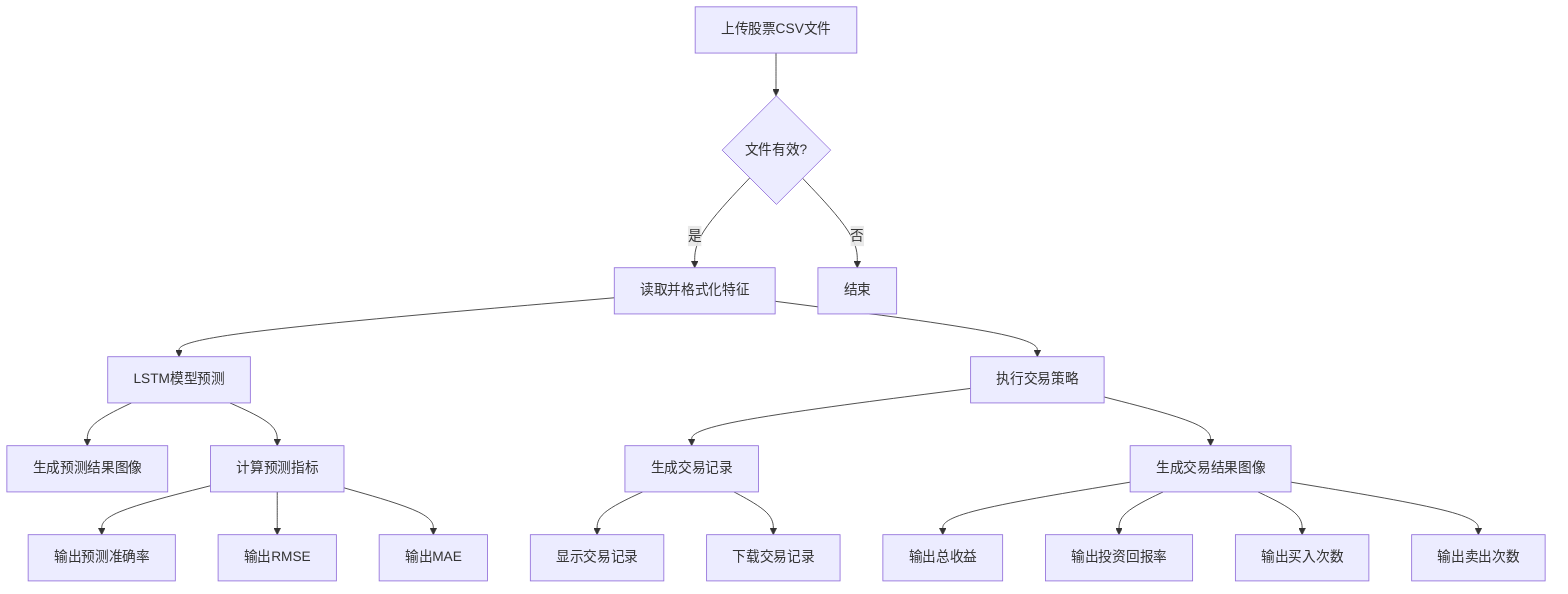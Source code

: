 graph TD;
    A[上传股票CSV文件] --> B{文件有效?};
    B -- 是 --> C[读取并格式化特征];
    B -- 否 --> Z[结束];
    C --> D[LSTM模型预测];
    D --> E[生成预测结果图像];
    D --> F[计算预测指标];
    F --> G[输出预测准确率];
    F --> H[输出RMSE];
    F --> I[输出MAE];
    C --> J[执行交易策略];
    J --> K[生成交易记录];
    J --> L[生成交易结果图像];
    L --> M[输出总收益];
    L --> N[输出投资回报率];
    L --> O[输出买入次数];
    L --> P[输出卖出次数];
    K --> Q[显示交易记录];
    K --> R[下载交易记录];